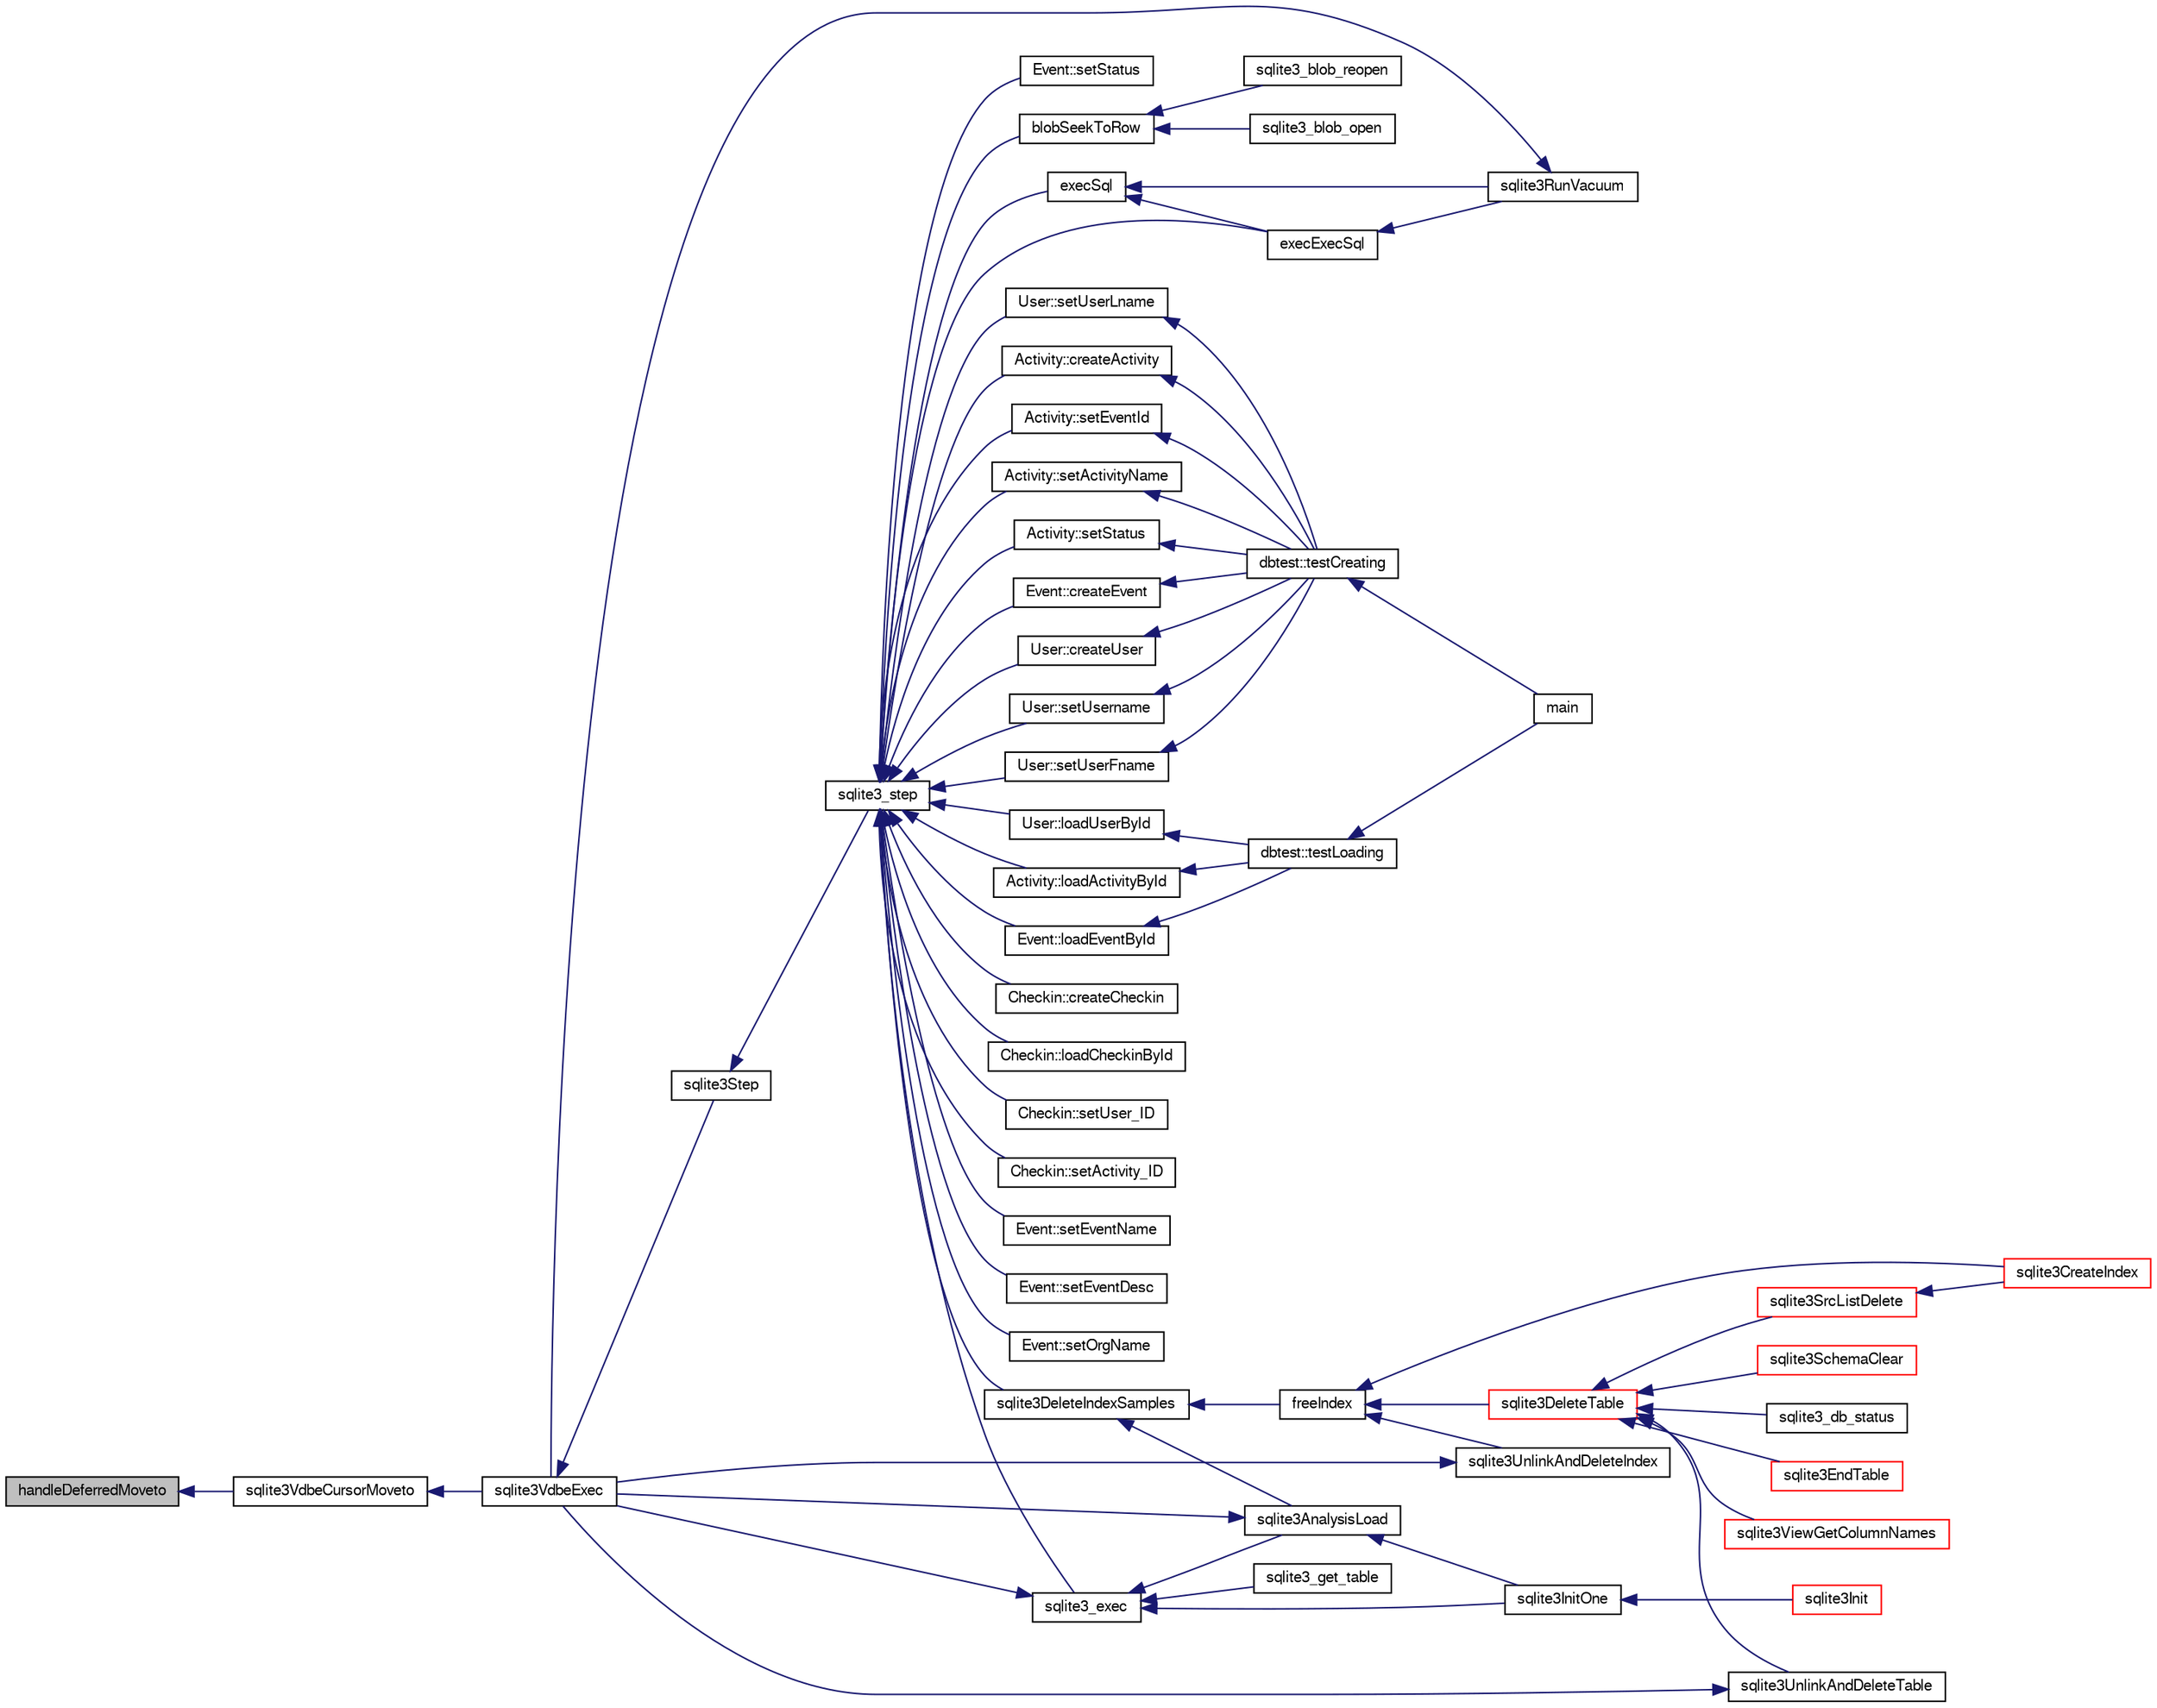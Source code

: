 digraph "handleDeferredMoveto"
{
  edge [fontname="FreeSans",fontsize="10",labelfontname="FreeSans",labelfontsize="10"];
  node [fontname="FreeSans",fontsize="10",shape=record];
  rankdir="LR";
  Node137159 [label="handleDeferredMoveto",height=0.2,width=0.4,color="black", fillcolor="grey75", style="filled", fontcolor="black"];
  Node137159 -> Node137160 [dir="back",color="midnightblue",fontsize="10",style="solid",fontname="FreeSans"];
  Node137160 [label="sqlite3VdbeCursorMoveto",height=0.2,width=0.4,color="black", fillcolor="white", style="filled",URL="$sqlite3_8c.html#abee4b21fc4d7c45b2a477599de6a97e5"];
  Node137160 -> Node137161 [dir="back",color="midnightblue",fontsize="10",style="solid",fontname="FreeSans"];
  Node137161 [label="sqlite3VdbeExec",height=0.2,width=0.4,color="black", fillcolor="white", style="filled",URL="$sqlite3_8c.html#a8ce40a614bdc56719c4d642b1e4dfb21"];
  Node137161 -> Node137162 [dir="back",color="midnightblue",fontsize="10",style="solid",fontname="FreeSans"];
  Node137162 [label="sqlite3Step",height=0.2,width=0.4,color="black", fillcolor="white", style="filled",URL="$sqlite3_8c.html#a3f2872e873e2758a4beedad1d5113554"];
  Node137162 -> Node137163 [dir="back",color="midnightblue",fontsize="10",style="solid",fontname="FreeSans"];
  Node137163 [label="sqlite3_step",height=0.2,width=0.4,color="black", fillcolor="white", style="filled",URL="$sqlite3_8h.html#ac1e491ce36b7471eb28387f7d3c74334"];
  Node137163 -> Node137164 [dir="back",color="midnightblue",fontsize="10",style="solid",fontname="FreeSans"];
  Node137164 [label="Activity::createActivity",height=0.2,width=0.4,color="black", fillcolor="white", style="filled",URL="$classActivity.html#a813cc5e52c14ab49b39014c134e3425b"];
  Node137164 -> Node137165 [dir="back",color="midnightblue",fontsize="10",style="solid",fontname="FreeSans"];
  Node137165 [label="dbtest::testCreating",height=0.2,width=0.4,color="black", fillcolor="white", style="filled",URL="$classdbtest.html#a8193e88a7df657069c8a6bd09c8243b7"];
  Node137165 -> Node137166 [dir="back",color="midnightblue",fontsize="10",style="solid",fontname="FreeSans"];
  Node137166 [label="main",height=0.2,width=0.4,color="black", fillcolor="white", style="filled",URL="$test_8cpp.html#ae66f6b31b5ad750f1fe042a706a4e3d4"];
  Node137163 -> Node137167 [dir="back",color="midnightblue",fontsize="10",style="solid",fontname="FreeSans"];
  Node137167 [label="Activity::loadActivityById",height=0.2,width=0.4,color="black", fillcolor="white", style="filled",URL="$classActivity.html#abe4ffb4f08a47212ebf9013259d9e7fd"];
  Node137167 -> Node137168 [dir="back",color="midnightblue",fontsize="10",style="solid",fontname="FreeSans"];
  Node137168 [label="dbtest::testLoading",height=0.2,width=0.4,color="black", fillcolor="white", style="filled",URL="$classdbtest.html#a6f98d82a2c8e2b9040848763504ddae1"];
  Node137168 -> Node137166 [dir="back",color="midnightblue",fontsize="10",style="solid",fontname="FreeSans"];
  Node137163 -> Node137169 [dir="back",color="midnightblue",fontsize="10",style="solid",fontname="FreeSans"];
  Node137169 [label="Activity::setEventId",height=0.2,width=0.4,color="black", fillcolor="white", style="filled",URL="$classActivity.html#adb1d0fd0d08f473e068f0a4086bfa9ca"];
  Node137169 -> Node137165 [dir="back",color="midnightblue",fontsize="10",style="solid",fontname="FreeSans"];
  Node137163 -> Node137170 [dir="back",color="midnightblue",fontsize="10",style="solid",fontname="FreeSans"];
  Node137170 [label="Activity::setActivityName",height=0.2,width=0.4,color="black", fillcolor="white", style="filled",URL="$classActivity.html#a62dc3737b33915a36086f9dd26d16a81"];
  Node137170 -> Node137165 [dir="back",color="midnightblue",fontsize="10",style="solid",fontname="FreeSans"];
  Node137163 -> Node137171 [dir="back",color="midnightblue",fontsize="10",style="solid",fontname="FreeSans"];
  Node137171 [label="Activity::setStatus",height=0.2,width=0.4,color="black", fillcolor="white", style="filled",URL="$classActivity.html#af618135a7738f4d2a7ee147a8ef912ea"];
  Node137171 -> Node137165 [dir="back",color="midnightblue",fontsize="10",style="solid",fontname="FreeSans"];
  Node137163 -> Node137172 [dir="back",color="midnightblue",fontsize="10",style="solid",fontname="FreeSans"];
  Node137172 [label="Checkin::createCheckin",height=0.2,width=0.4,color="black", fillcolor="white", style="filled",URL="$classCheckin.html#a4e40acdf7fff0e607f6de4f24f3a163c"];
  Node137163 -> Node137173 [dir="back",color="midnightblue",fontsize="10",style="solid",fontname="FreeSans"];
  Node137173 [label="Checkin::loadCheckinById",height=0.2,width=0.4,color="black", fillcolor="white", style="filled",URL="$classCheckin.html#a3461f70ea6c68475225f2a07f78a21e0"];
  Node137163 -> Node137174 [dir="back",color="midnightblue",fontsize="10",style="solid",fontname="FreeSans"];
  Node137174 [label="Checkin::setUser_ID",height=0.2,width=0.4,color="black", fillcolor="white", style="filled",URL="$classCheckin.html#a76ab640f4f912876dbebf183db5359c6"];
  Node137163 -> Node137175 [dir="back",color="midnightblue",fontsize="10",style="solid",fontname="FreeSans"];
  Node137175 [label="Checkin::setActivity_ID",height=0.2,width=0.4,color="black", fillcolor="white", style="filled",URL="$classCheckin.html#ab2ff3ec2604ec73a42af25874a00b232"];
  Node137163 -> Node137176 [dir="back",color="midnightblue",fontsize="10",style="solid",fontname="FreeSans"];
  Node137176 [label="Event::createEvent",height=0.2,width=0.4,color="black", fillcolor="white", style="filled",URL="$classEvent.html#a77adb9f4a46ffb32c2d931f0691f5903"];
  Node137176 -> Node137165 [dir="back",color="midnightblue",fontsize="10",style="solid",fontname="FreeSans"];
  Node137163 -> Node137177 [dir="back",color="midnightblue",fontsize="10",style="solid",fontname="FreeSans"];
  Node137177 [label="Event::loadEventById",height=0.2,width=0.4,color="black", fillcolor="white", style="filled",URL="$classEvent.html#afa66cea33f722dbeecb69cc98fdea055"];
  Node137177 -> Node137168 [dir="back",color="midnightblue",fontsize="10",style="solid",fontname="FreeSans"];
  Node137163 -> Node137178 [dir="back",color="midnightblue",fontsize="10",style="solid",fontname="FreeSans"];
  Node137178 [label="Event::setEventName",height=0.2,width=0.4,color="black", fillcolor="white", style="filled",URL="$classEvent.html#a10596b6ca077df05184e30d62b08729d"];
  Node137163 -> Node137179 [dir="back",color="midnightblue",fontsize="10",style="solid",fontname="FreeSans"];
  Node137179 [label="Event::setEventDesc",height=0.2,width=0.4,color="black", fillcolor="white", style="filled",URL="$classEvent.html#ae36b8377dcae792f1c5c4726024c981b"];
  Node137163 -> Node137180 [dir="back",color="midnightblue",fontsize="10",style="solid",fontname="FreeSans"];
  Node137180 [label="Event::setOrgName",height=0.2,width=0.4,color="black", fillcolor="white", style="filled",URL="$classEvent.html#a19aac0f776bd764563a54977656cf680"];
  Node137163 -> Node137181 [dir="back",color="midnightblue",fontsize="10",style="solid",fontname="FreeSans"];
  Node137181 [label="Event::setStatus",height=0.2,width=0.4,color="black", fillcolor="white", style="filled",URL="$classEvent.html#ab0a6b9285af0f4172eb841e2b80f8972"];
  Node137163 -> Node137182 [dir="back",color="midnightblue",fontsize="10",style="solid",fontname="FreeSans"];
  Node137182 [label="blobSeekToRow",height=0.2,width=0.4,color="black", fillcolor="white", style="filled",URL="$sqlite3_8c.html#afff57e13332b98c8a44a7cebe38962ab"];
  Node137182 -> Node137183 [dir="back",color="midnightblue",fontsize="10",style="solid",fontname="FreeSans"];
  Node137183 [label="sqlite3_blob_open",height=0.2,width=0.4,color="black", fillcolor="white", style="filled",URL="$sqlite3_8h.html#adb8ad839a5bdd62a43785132bc7dd518"];
  Node137182 -> Node137184 [dir="back",color="midnightblue",fontsize="10",style="solid",fontname="FreeSans"];
  Node137184 [label="sqlite3_blob_reopen",height=0.2,width=0.4,color="black", fillcolor="white", style="filled",URL="$sqlite3_8h.html#abc77c24fdc0150138490359a94360f7e"];
  Node137163 -> Node137185 [dir="back",color="midnightblue",fontsize="10",style="solid",fontname="FreeSans"];
  Node137185 [label="sqlite3DeleteIndexSamples",height=0.2,width=0.4,color="black", fillcolor="white", style="filled",URL="$sqlite3_8c.html#aaeda0302fbf61397ec009f65bed047ef"];
  Node137185 -> Node137186 [dir="back",color="midnightblue",fontsize="10",style="solid",fontname="FreeSans"];
  Node137186 [label="sqlite3AnalysisLoad",height=0.2,width=0.4,color="black", fillcolor="white", style="filled",URL="$sqlite3_8c.html#a48a2301c27e1d3d68708b9b8761b5a01"];
  Node137186 -> Node137161 [dir="back",color="midnightblue",fontsize="10",style="solid",fontname="FreeSans"];
  Node137186 -> Node137187 [dir="back",color="midnightblue",fontsize="10",style="solid",fontname="FreeSans"];
  Node137187 [label="sqlite3InitOne",height=0.2,width=0.4,color="black", fillcolor="white", style="filled",URL="$sqlite3_8c.html#ac4318b25df65269906b0379251fe9b85"];
  Node137187 -> Node137188 [dir="back",color="midnightblue",fontsize="10",style="solid",fontname="FreeSans"];
  Node137188 [label="sqlite3Init",height=0.2,width=0.4,color="red", fillcolor="white", style="filled",URL="$sqlite3_8c.html#aed74e3dc765631a833f522f425ff5a48"];
  Node137185 -> Node137288 [dir="back",color="midnightblue",fontsize="10",style="solid",fontname="FreeSans"];
  Node137288 [label="freeIndex",height=0.2,width=0.4,color="black", fillcolor="white", style="filled",URL="$sqlite3_8c.html#a00907c99c18d5bcb9d0b38c077146c31"];
  Node137288 -> Node137289 [dir="back",color="midnightblue",fontsize="10",style="solid",fontname="FreeSans"];
  Node137289 [label="sqlite3UnlinkAndDeleteIndex",height=0.2,width=0.4,color="black", fillcolor="white", style="filled",URL="$sqlite3_8c.html#a889f2dcb438c56db37a6d61e9f25e244"];
  Node137289 -> Node137161 [dir="back",color="midnightblue",fontsize="10",style="solid",fontname="FreeSans"];
  Node137288 -> Node137290 [dir="back",color="midnightblue",fontsize="10",style="solid",fontname="FreeSans"];
  Node137290 [label="sqlite3DeleteTable",height=0.2,width=0.4,color="red", fillcolor="white", style="filled",URL="$sqlite3_8c.html#a7fd3d507375a381a3807f92735318973"];
  Node137290 -> Node137291 [dir="back",color="midnightblue",fontsize="10",style="solid",fontname="FreeSans"];
  Node137291 [label="sqlite3_db_status",height=0.2,width=0.4,color="black", fillcolor="white", style="filled",URL="$sqlite3_8h.html#ab64e8333313ee2e44116842711818940"];
  Node137290 -> Node137292 [dir="back",color="midnightblue",fontsize="10",style="solid",fontname="FreeSans"];
  Node137292 [label="sqlite3UnlinkAndDeleteTable",height=0.2,width=0.4,color="black", fillcolor="white", style="filled",URL="$sqlite3_8c.html#a9733677716a49de464f86fff164e9a1b"];
  Node137292 -> Node137161 [dir="back",color="midnightblue",fontsize="10",style="solid",fontname="FreeSans"];
  Node137290 -> Node137203 [dir="back",color="midnightblue",fontsize="10",style="solid",fontname="FreeSans"];
  Node137203 [label="sqlite3EndTable",height=0.2,width=0.4,color="red", fillcolor="white", style="filled",URL="$sqlite3_8c.html#a7b5f2c66c0f0b6f819d970ca389768b0"];
  Node137290 -> Node137238 [dir="back",color="midnightblue",fontsize="10",style="solid",fontname="FreeSans"];
  Node137238 [label="sqlite3ViewGetColumnNames",height=0.2,width=0.4,color="red", fillcolor="white", style="filled",URL="$sqlite3_8c.html#aebc7cd8d9e2bd174ae0a60363d3f6ce8"];
  Node137290 -> Node137293 [dir="back",color="midnightblue",fontsize="10",style="solid",fontname="FreeSans"];
  Node137293 [label="sqlite3SrcListDelete",height=0.2,width=0.4,color="red", fillcolor="white", style="filled",URL="$sqlite3_8c.html#acc250a3e5e7fd8889a16a9f28e3e7312"];
  Node137293 -> Node137200 [dir="back",color="midnightblue",fontsize="10",style="solid",fontname="FreeSans"];
  Node137200 [label="sqlite3CreateIndex",height=0.2,width=0.4,color="red", fillcolor="white", style="filled",URL="$sqlite3_8c.html#a8dbe5e590ab6c58a8c45f34f7c81e825"];
  Node137290 -> Node137370 [dir="back",color="midnightblue",fontsize="10",style="solid",fontname="FreeSans"];
  Node137370 [label="sqlite3SchemaClear",height=0.2,width=0.4,color="red", fillcolor="white", style="filled",URL="$sqlite3_8c.html#a927c603430267e42c56ab38ca221322a"];
  Node137288 -> Node137200 [dir="back",color="midnightblue",fontsize="10",style="solid",fontname="FreeSans"];
  Node137163 -> Node137354 [dir="back",color="midnightblue",fontsize="10",style="solid",fontname="FreeSans"];
  Node137354 [label="sqlite3_exec",height=0.2,width=0.4,color="black", fillcolor="white", style="filled",URL="$sqlite3_8h.html#a97487ec8150e0bcc8fa392ab8f0e24db"];
  Node137354 -> Node137161 [dir="back",color="midnightblue",fontsize="10",style="solid",fontname="FreeSans"];
  Node137354 -> Node137186 [dir="back",color="midnightblue",fontsize="10",style="solid",fontname="FreeSans"];
  Node137354 -> Node137187 [dir="back",color="midnightblue",fontsize="10",style="solid",fontname="FreeSans"];
  Node137354 -> Node137355 [dir="back",color="midnightblue",fontsize="10",style="solid",fontname="FreeSans"];
  Node137355 [label="sqlite3_get_table",height=0.2,width=0.4,color="black", fillcolor="white", style="filled",URL="$sqlite3_8h.html#a5effeac4e12df57beaa35c5be1f61579"];
  Node137163 -> Node137345 [dir="back",color="midnightblue",fontsize="10",style="solid",fontname="FreeSans"];
  Node137345 [label="execSql",height=0.2,width=0.4,color="black", fillcolor="white", style="filled",URL="$sqlite3_8c.html#a7d16651b98a110662f4c265eff0246cb"];
  Node137345 -> Node137346 [dir="back",color="midnightblue",fontsize="10",style="solid",fontname="FreeSans"];
  Node137346 [label="execExecSql",height=0.2,width=0.4,color="black", fillcolor="white", style="filled",URL="$sqlite3_8c.html#ac1be09a6c047f21133d16378d301e0d4"];
  Node137346 -> Node137347 [dir="back",color="midnightblue",fontsize="10",style="solid",fontname="FreeSans"];
  Node137347 [label="sqlite3RunVacuum",height=0.2,width=0.4,color="black", fillcolor="white", style="filled",URL="$sqlite3_8c.html#a5e83ddc7b3e7e8e79ad5d1fc92de1d2f"];
  Node137347 -> Node137161 [dir="back",color="midnightblue",fontsize="10",style="solid",fontname="FreeSans"];
  Node137345 -> Node137347 [dir="back",color="midnightblue",fontsize="10",style="solid",fontname="FreeSans"];
  Node137163 -> Node137346 [dir="back",color="midnightblue",fontsize="10",style="solid",fontname="FreeSans"];
  Node137163 -> Node137348 [dir="back",color="midnightblue",fontsize="10",style="solid",fontname="FreeSans"];
  Node137348 [label="User::createUser",height=0.2,width=0.4,color="black", fillcolor="white", style="filled",URL="$classUser.html#a22ed673939e8cc0a136130b809bba513"];
  Node137348 -> Node137165 [dir="back",color="midnightblue",fontsize="10",style="solid",fontname="FreeSans"];
  Node137163 -> Node137349 [dir="back",color="midnightblue",fontsize="10",style="solid",fontname="FreeSans"];
  Node137349 [label="User::loadUserById",height=0.2,width=0.4,color="black", fillcolor="white", style="filled",URL="$classUser.html#a863377665b7fb83c5547dcf9727f5092"];
  Node137349 -> Node137168 [dir="back",color="midnightblue",fontsize="10",style="solid",fontname="FreeSans"];
  Node137163 -> Node137350 [dir="back",color="midnightblue",fontsize="10",style="solid",fontname="FreeSans"];
  Node137350 [label="User::setUsername",height=0.2,width=0.4,color="black", fillcolor="white", style="filled",URL="$classUser.html#aa0497022a136cb78de785b0a39ae60b1"];
  Node137350 -> Node137165 [dir="back",color="midnightblue",fontsize="10",style="solid",fontname="FreeSans"];
  Node137163 -> Node137351 [dir="back",color="midnightblue",fontsize="10",style="solid",fontname="FreeSans"];
  Node137351 [label="User::setUserFname",height=0.2,width=0.4,color="black", fillcolor="white", style="filled",URL="$classUser.html#a72657eb55cd0ca437b4841a43f19912f"];
  Node137351 -> Node137165 [dir="back",color="midnightblue",fontsize="10",style="solid",fontname="FreeSans"];
  Node137163 -> Node137352 [dir="back",color="midnightblue",fontsize="10",style="solid",fontname="FreeSans"];
  Node137352 [label="User::setUserLname",height=0.2,width=0.4,color="black", fillcolor="white", style="filled",URL="$classUser.html#aa25973387e5afe1aa6f60dd6545e33b5"];
  Node137352 -> Node137165 [dir="back",color="midnightblue",fontsize="10",style="solid",fontname="FreeSans"];
}
